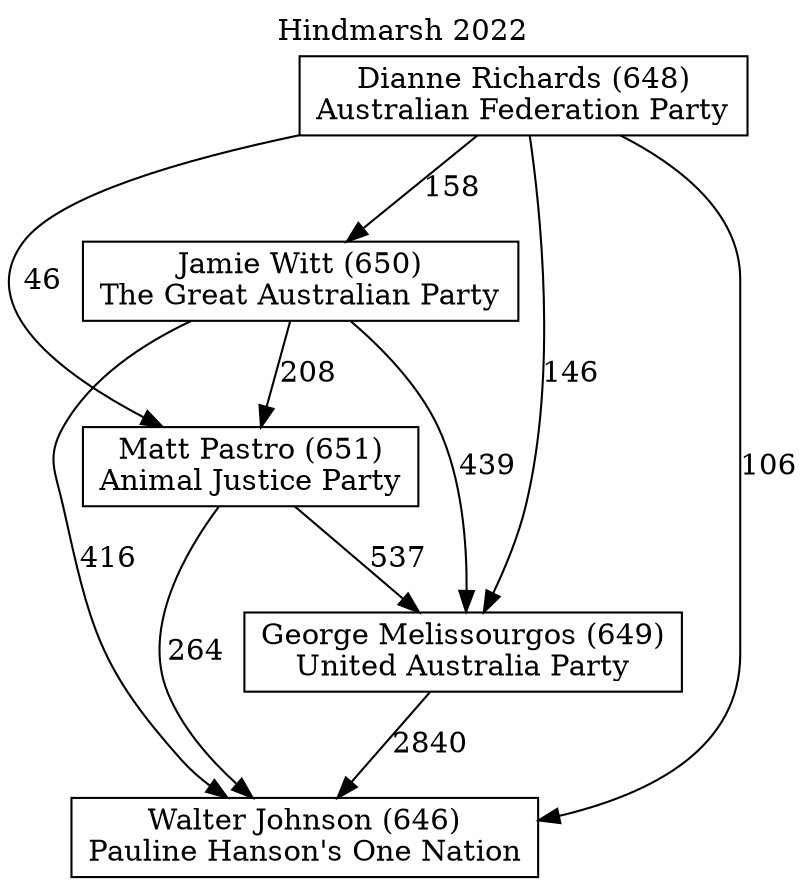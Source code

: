 // House preference flow
digraph "Walter Johnson (646)_Hindmarsh_2022" {
	graph [label="Hindmarsh 2022" labelloc=t mclimit=2]
	node [shape=box]
	"Walter Johnson (646)" [label="Walter Johnson (646)
Pauline Hanson's One Nation"]
	"George Melissourgos (649)" [label="George Melissourgos (649)
United Australia Party"]
	"Matt Pastro (651)" [label="Matt Pastro (651)
Animal Justice Party"]
	"Jamie Witt (650)" [label="Jamie Witt (650)
The Great Australian Party"]
	"Dianne Richards (648)" [label="Dianne Richards (648)
Australian Federation Party"]
	"George Melissourgos (649)" -> "Walter Johnson (646)" [label=2840]
	"Matt Pastro (651)" -> "George Melissourgos (649)" [label=537]
	"Jamie Witt (650)" -> "Matt Pastro (651)" [label=208]
	"Dianne Richards (648)" -> "Jamie Witt (650)" [label=158]
	"Matt Pastro (651)" -> "Walter Johnson (646)" [label=264]
	"Jamie Witt (650)" -> "Walter Johnson (646)" [label=416]
	"Dianne Richards (648)" -> "Walter Johnson (646)" [label=106]
	"Dianne Richards (648)" -> "Matt Pastro (651)" [label=46]
	"Jamie Witt (650)" -> "George Melissourgos (649)" [label=439]
	"Dianne Richards (648)" -> "George Melissourgos (649)" [label=146]
}
